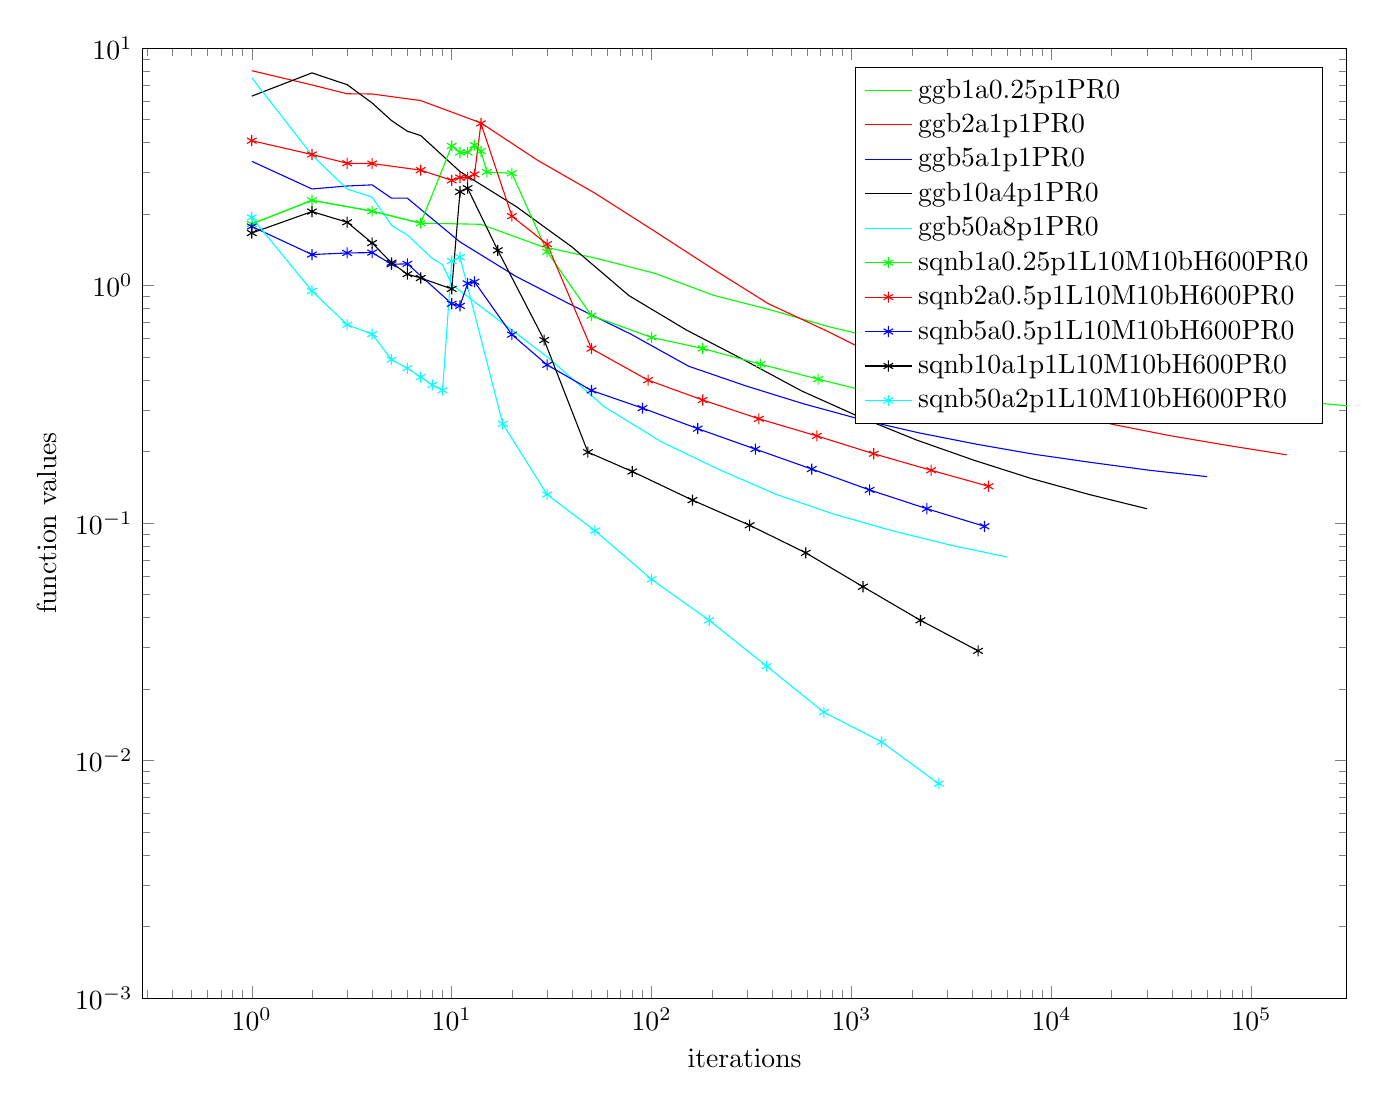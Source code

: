 % This file was created by matlab2tikz v0.4.6 running on MATLAB 8.2.
% Copyright (c) 2008--2014, Nico Schlömer <nico.schloemer@gmail.com>
% All rights reserved.
% Minimal pgfplots version: 1.3
% 
% The latest updates can be retrieved from
%   http://www.mathworks.com/matlabcentral/fileexchange/22022-matlab2tikz
% where you can also make suggestions and rate matlab2tikz.
% 
%
% defining custom colors
\definecolor{mycolor1}{rgb}{0.0,1.0,1.0}%
%
\begin{tikzpicture}

\begin{axis}[%
width=6.023in,
height=4.75in,
scale only axis,
xmode=log,
xmin=0,
xmax=300000,
xminorticks=true,
xlabel={iterations},
ymode=log,
ymin=0.001,
ymax=10,
yminorticks=true,
ylabel={function values},
legend style={draw=black,fill=white,legend cell align=left}
]
\addplot [color=green,solid]
  table[row sep=crcr]{
1	1.819	\\
2	2.288	\\
4	2.059	\\
7	1.833	\\
14	1.813	\\
28	1.466	\\
54	1.298	\\
104	1.126	\\
202	0.913	\\
393	0.791	\\
763	0.673	\\
1482	0.59	\\
2879	0.525	\\
5591	0.471	\\
10859	0.431	\\
21088	0.398	\\
40956	0.371	\\
79539	0.348	\\
154473	0.329	\\
300000	0.312	\\
};
\addlegendentry{ggb1a0.25p1PR0};

\addplot [color=red,solid]
  table[row sep=crcr]{
1	8.038	\\
2	7.002	\\
3	6.427	\\
4	6.413	\\
7	6.015	\\
14	4.844	\\
27	3.365	\\
52	2.452	\\
101	1.718	\\
197	1.193	\\
382	0.841	\\
741	0.648	\\
1440	0.491	\\
2796	0.404	\\
5430	0.342	\\
10544	0.295	\\
20478	0.26	\\
39770	0.233	\\
77237	0.212	\\
150000	0.194	\\
};
\addlegendentry{ggb2a1p1PR0};

\addplot [color=blue,solid]
  table[row sep=crcr]{
1	3.339	\\
2	2.554	\\
3	2.628	\\
4	2.657	\\
5	2.335	\\
6	2.335	\\
11	1.528	\\
21	1.093	\\
41	0.818	\\
79	0.624	\\
153	0.458	\\
297	0.378	\\
576	0.318	\\
1119	0.273	\\
2172	0.24	\\
4218	0.215	\\
8192	0.195	\\
15908	0.18	\\
30895	0.167	\\
60000	0.157	\\
};
\addlegendentry{ggb5a1p1PR0};

\addplot [color=black,solid]
  table[row sep=crcr]{
1	6.282	\\
2	7.869	\\
3	7.017	\\
4	5.876	\\
5	4.955	\\
6	4.47	\\
7	4.285	\\
11	3.022	\\
21	2.154	\\
40	1.454	\\
77	0.908	\\
149	0.651	\\
288	0.488	\\
560	0.361	\\
1086	0.281	\\
2109	0.224	\\
4096	0.184	\\
7954	0.154	\\
15448	0.132	\\
30000	0.115	\\
};
\addlegendentry{ggb10a4p1PR0};

\addplot [color=mycolor1,solid]
  table[row sep=crcr]{
1	7.507	\\
2	3.548	\\
3	2.553	\\
4	2.359	\\
5	1.794	\\
6	1.636	\\
7	1.448	\\
8	1.301	\\
9	1.226	\\
10	1.011	\\
16	0.749	\\
30	0.502	\\
58	0.309	\\
112	0.22	\\
218	0.168	\\
422	0.132	\\
820	0.109	\\
1591	0.093	\\
3090	0.081	\\
6000	0.072	\\
};
\addlegendentry{ggb50a8p1PR0};

\addplot [color=green,solid,mark=asterisk,mark options={solid}]
  table[row sep=crcr]{
1	1.819	\\
2	2.288	\\
4	2.059	\\
7	1.833	\\
10	3.877	\\
11	3.642	\\
12	3.642	\\
13	3.907	\\
14	3.683	\\
15	3.009	\\
20	2.973	\\
30	1.39	\\
50	0.748	\\
100	0.605	\\
180	0.544	\\
350	0.467	\\
680	0.404	\\
1310	0.352	\\
2540	0.318	\\
4920	0.289	\\
};
\addlegendentry{sqnb1a0.25p1L10M10bH600PR0};

\addplot [color=red,solid,mark=asterisk,mark options={solid}]
  table[row sep=crcr]{
1	4.077	\\
2	3.567	\\
3	3.277	\\
4	3.267	\\
7	3.065	\\
10	2.776	\\
11	2.852	\\
12	2.851	\\
13	2.941	\\
14	4.82	\\
20	1.961	\\
30	1.496	\\
50	0.543	\\
96	0.4	\\
180	0.33	\\
344	0.275	\\
670	0.233	\\
1290	0.196	\\
2500	0.167	\\
4840	0.143	\\
};
\addlegendentry{sqnb2a0.5p1L10M10bH600PR0};

\addplot [color=blue,solid,mark=asterisk,mark options={solid}]
  table[row sep=crcr]{
1	1.775	\\
2	1.352	\\
3	1.373	\\
4	1.378	\\
5	1.23	\\
6	1.236	\\
10	0.839	\\
11	0.822	\\
12	1.022	\\
13	1.038	\\
20	0.622	\\
30	0.464	\\
50	0.362	\\
90	0.305	\\
170	0.25	\\
330	0.205	\\
632	0.169	\\
1230	0.138	\\
2380	0.115	\\
4620	0.097	\\
};
\addlegendentry{sqnb5a0.5p1L10M10bH600PR0};

\addplot [color=black,solid,mark=asterisk,mark options={solid}]
  table[row sep=crcr]{
1	1.666	\\
2	2.051	\\
3	1.849	\\
4	1.512	\\
5	1.248	\\
6	1.118	\\
7	1.077	\\
10	0.969	\\
11	2.485	\\
12	2.573	\\
17	1.409	\\
29	0.59	\\
48	0.199	\\
80	0.165	\\
160	0.125	\\
309	0.098	\\
590	0.075	\\
1140	0.054	\\
2210	0.039	\\
4290	0.029	\\
};
\addlegendentry{sqnb10a1p1L10M10bH600PR0};

\addplot [color=mycolor1,solid,mark=asterisk,mark options={solid}]
  table[row sep=crcr]{
1	1.938	\\
2	0.95	\\
3	0.685	\\
4	0.625	\\
5	0.488	\\
6	0.449	\\
7	0.412	\\
8	0.382	\\
9	0.363	\\
10	1.27	\\
11	1.318	\\
18	0.262	\\
30	0.132	\\
52	0.093	\\
100	0.058	\\
194	0.039	\\
376	0.025	\\
727	0.016	\\
1410	0.012	\\
2730	0.008	\\
};
\addlegendentry{sqnb50a2p1L10M10bH600PR0};

\end{axis}
\end{tikzpicture}%
